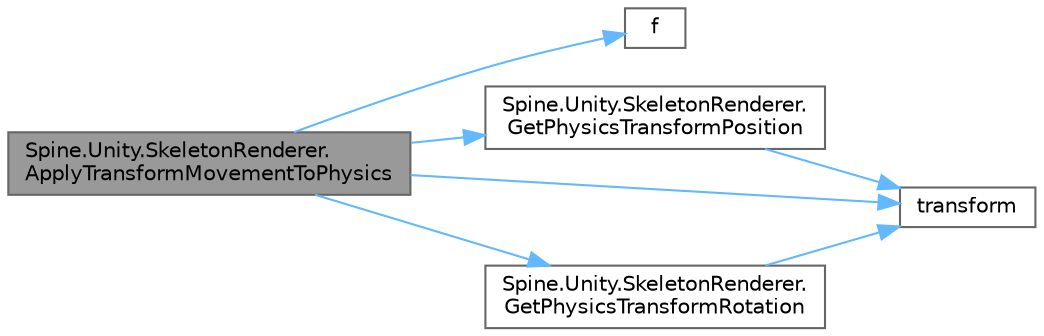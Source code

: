 digraph "Spine.Unity.SkeletonRenderer.ApplyTransformMovementToPhysics"
{
 // LATEX_PDF_SIZE
  bgcolor="transparent";
  edge [fontname=Helvetica,fontsize=10,labelfontname=Helvetica,labelfontsize=10];
  node [fontname=Helvetica,fontsize=10,shape=box,height=0.2,width=0.4];
  rankdir="LR";
  Node1 [id="Node000001",label="Spine.Unity.SkeletonRenderer.\lApplyTransformMovementToPhysics",height=0.2,width=0.4,color="gray40", fillcolor="grey60", style="filled", fontcolor="black",tooltip=" "];
  Node1 -> Node2 [id="edge1_Node000001_Node000002",color="steelblue1",style="solid",tooltip=" "];
  Node2 [id="Node000002",label="f",height=0.2,width=0.4,color="grey40", fillcolor="white", style="filled",URL="$cxx11__tensor__map_8cpp.html#a7f507fea02198f6cb81c86640c7b1a4e",tooltip=" "];
  Node1 -> Node3 [id="edge2_Node000001_Node000003",color="steelblue1",style="solid",tooltip=" "];
  Node3 [id="Node000003",label="Spine.Unity.SkeletonRenderer.\lGetPhysicsTransformPosition",height=0.2,width=0.4,color="grey40", fillcolor="white", style="filled",URL="$class_spine_1_1_unity_1_1_skeleton_renderer.html#af589b202ca4338f49d77054f70c2863b",tooltip=" "];
  Node3 -> Node4 [id="edge3_Node000003_Node000004",color="steelblue1",style="solid",tooltip=" "];
  Node4 [id="Node000004",label="transform",height=0.2,width=0.4,color="grey40", fillcolor="white", style="filled",URL="$geometry_8cpp.html#ad05130a1d9f2e9708c1125b4cc2fe7cb",tooltip=" "];
  Node1 -> Node5 [id="edge4_Node000001_Node000005",color="steelblue1",style="solid",tooltip=" "];
  Node5 [id="Node000005",label="Spine.Unity.SkeletonRenderer.\lGetPhysicsTransformRotation",height=0.2,width=0.4,color="grey40", fillcolor="white", style="filled",URL="$class_spine_1_1_unity_1_1_skeleton_renderer.html#a254fba67377dc240d96ad3de52d7a6f9",tooltip=" "];
  Node5 -> Node4 [id="edge5_Node000005_Node000004",color="steelblue1",style="solid",tooltip=" "];
  Node1 -> Node4 [id="edge6_Node000001_Node000004",color="steelblue1",style="solid",tooltip=" "];
}
